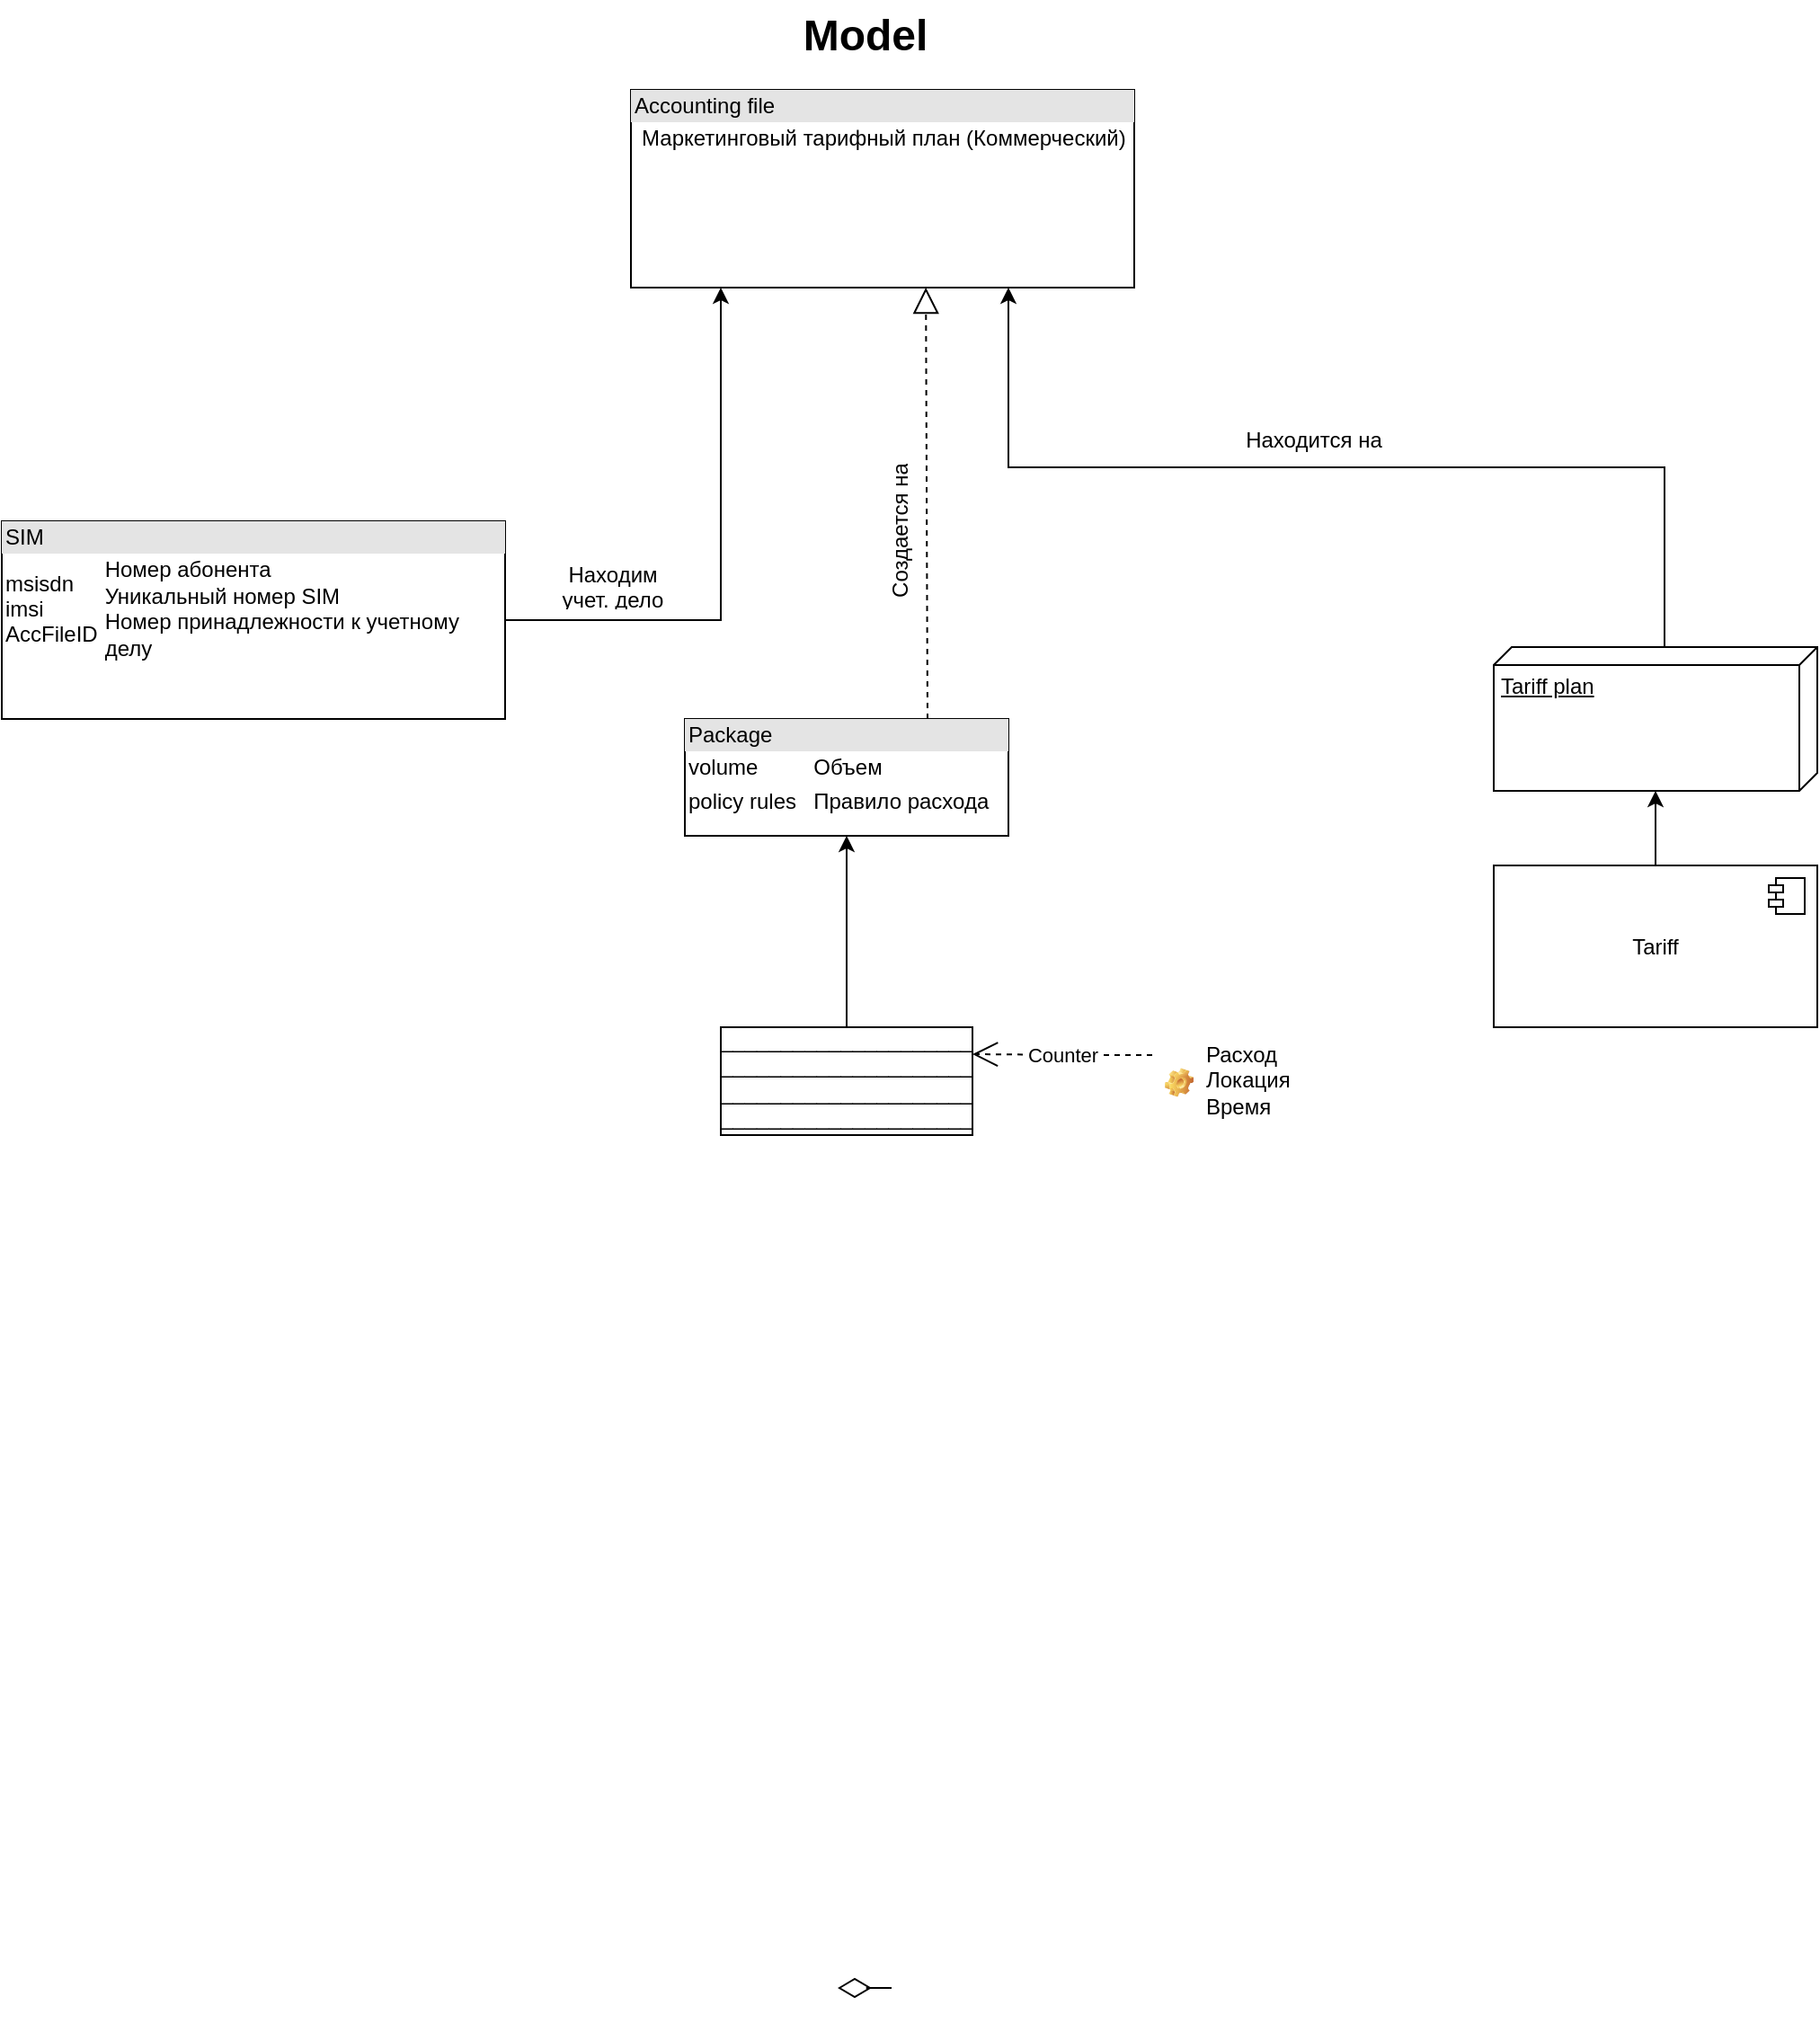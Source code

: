 <mxfile version="21.1.4" type="device">
  <diagram name="Page-1" id="9f46799a-70d6-7492-0946-bef42562c5a5">
    <mxGraphModel dx="794" dy="893" grid="1" gridSize="10" guides="1" tooltips="1" connect="1" arrows="1" fold="1" page="1" pageScale="1" pageWidth="1100" pageHeight="850" background="none" math="0" shadow="0">
      <root>
        <mxCell id="0" />
        <mxCell id="1" parent="0" />
        <mxCell id="78961159f06e98e8-130" style="edgeStyle=elbowEdgeStyle;html=1;labelBackgroundColor=none;startFill=0;startSize=8;endArrow=diamondThin;endFill=0;endSize=16;fontFamily=Verdana;fontSize=12;elbow=vertical;" parent="1" edge="1">
          <mxGeometry relative="1" as="geometry">
            <mxPoint x="535" y="1116" as="sourcePoint" />
            <mxPoint x="505" y="1116" as="targetPoint" />
          </mxGeometry>
        </mxCell>
        <mxCell id="jKHKnRxRbSoTADqcJ-kD-1" value="Model" style="text;strokeColor=none;fillColor=none;html=1;fontSize=24;fontStyle=1;verticalAlign=middle;align=center;" vertex="1" parent="1">
          <mxGeometry x="470" y="10" width="100" height="40" as="geometry" />
        </mxCell>
        <mxCell id="jKHKnRxRbSoTADqcJ-kD-2" value="&lt;div style=&quot;box-sizing:border-box;width:100%;background:#e4e4e4;padding:2px;&quot;&gt;Accounting file&lt;br&gt;&lt;/div&gt;&lt;table style=&quot;width:100%;font-size:1em;&quot; cellspacing=&quot;0&quot; cellpadding=&quot;2&quot;&gt;&lt;tbody&gt;&lt;tr&gt;&lt;td&gt;&lt;br&gt;&lt;/td&gt;&lt;td&gt;Маркетинговый тарифный план (Коммерческий)&lt;br&gt;&lt;/td&gt;&lt;/tr&gt;&lt;tr&gt;&lt;td&gt;&lt;br&gt;&lt;/td&gt;&lt;td&gt;&lt;br&gt;&lt;/td&gt;&lt;/tr&gt;&lt;tr&gt;&lt;td&gt;&lt;/td&gt;&lt;td&gt;&lt;br&gt;&lt;/td&gt;&lt;/tr&gt;&lt;/tbody&gt;&lt;/table&gt;" style="verticalAlign=top;align=left;overflow=fill;html=1;whiteSpace=wrap;" vertex="1" parent="1">
          <mxGeometry x="390" y="60" width="280" height="110" as="geometry" />
        </mxCell>
        <mxCell id="jKHKnRxRbSoTADqcJ-kD-6" value="" style="edgeStyle=orthogonalEdgeStyle;rounded=0;orthogonalLoop=1;jettySize=auto;html=1;" edge="1" parent="1" source="jKHKnRxRbSoTADqcJ-kD-3">
          <mxGeometry relative="1" as="geometry">
            <mxPoint x="440" y="170" as="targetPoint" />
            <Array as="points">
              <mxPoint x="440" y="355" />
              <mxPoint x="440" y="170" />
            </Array>
          </mxGeometry>
        </mxCell>
        <mxCell id="jKHKnRxRbSoTADqcJ-kD-3" value="&lt;div style=&quot;box-sizing:border-box;width:100%;background:#e4e4e4;padding:2px;&quot;&gt;SIM&lt;br&gt;&lt;/div&gt;&lt;table style=&quot;width:100%;font-size:1em;&quot; cellspacing=&quot;0&quot; cellpadding=&quot;2&quot;&gt;&lt;tbody&gt;&lt;tr&gt;&lt;td&gt;msisdn&lt;br&gt;imsi&lt;br&gt;AccFileID&lt;/td&gt;&lt;td&gt;Номер абонента&lt;br&gt;Уникальный номер SIM&lt;br&gt;Номер принадлежности к учетному делу&lt;br&gt;&lt;/td&gt;&lt;/tr&gt;&lt;tr&gt;&lt;td&gt;&lt;br&gt;&lt;/td&gt;&lt;td&gt;&lt;br&gt;&lt;/td&gt;&lt;/tr&gt;&lt;tr&gt;&lt;td&gt;&lt;/td&gt;&lt;td&gt;&lt;br&gt;&lt;/td&gt;&lt;/tr&gt;&lt;/tbody&gt;&lt;/table&gt;" style="verticalAlign=top;align=left;overflow=fill;html=1;whiteSpace=wrap;" vertex="1" parent="1">
          <mxGeometry x="40" y="300" width="280" height="110" as="geometry" />
        </mxCell>
        <mxCell id="jKHKnRxRbSoTADqcJ-kD-13" style="edgeStyle=orthogonalEdgeStyle;rounded=0;orthogonalLoop=1;jettySize=auto;html=1;" edge="1" parent="1" source="jKHKnRxRbSoTADqcJ-kD-9" target="jKHKnRxRbSoTADqcJ-kD-12">
          <mxGeometry relative="1" as="geometry" />
        </mxCell>
        <mxCell id="jKHKnRxRbSoTADqcJ-kD-9" value="Tariff" style="html=1;dropTarget=0;whiteSpace=wrap;" vertex="1" parent="1">
          <mxGeometry x="870" y="491.5" width="180" height="90" as="geometry" />
        </mxCell>
        <mxCell id="jKHKnRxRbSoTADqcJ-kD-10" value="" style="shape=module;jettyWidth=8;jettyHeight=4;" vertex="1" parent="jKHKnRxRbSoTADqcJ-kD-9">
          <mxGeometry x="1" width="20" height="20" relative="1" as="geometry">
            <mxPoint x="-27" y="7" as="offset" />
          </mxGeometry>
        </mxCell>
        <mxCell id="jKHKnRxRbSoTADqcJ-kD-14" style="edgeStyle=orthogonalEdgeStyle;rounded=0;orthogonalLoop=1;jettySize=auto;html=1;exitX=0;exitY=0;exitDx=0;exitDy=85;exitPerimeter=0;entryX=0.75;entryY=1;entryDx=0;entryDy=0;" edge="1" parent="1" source="jKHKnRxRbSoTADqcJ-kD-12" target="jKHKnRxRbSoTADqcJ-kD-2">
          <mxGeometry relative="1" as="geometry" />
        </mxCell>
        <mxCell id="jKHKnRxRbSoTADqcJ-kD-12" value="Tariff plan" style="verticalAlign=top;align=left;spacingTop=8;spacingLeft=2;spacingRight=12;shape=cube;size=10;direction=south;fontStyle=4;html=1;whiteSpace=wrap;" vertex="1" parent="1">
          <mxGeometry x="870" y="370" width="180" height="80" as="geometry" />
        </mxCell>
        <mxCell id="jKHKnRxRbSoTADqcJ-kD-18" value="&lt;div style=&quot;box-sizing:border-box;width:100%;background:#e4e4e4;padding:2px;&quot;&gt;Package&lt;br&gt;&lt;/div&gt;&lt;table style=&quot;width:100%;font-size:1em;&quot; cellspacing=&quot;0&quot; cellpadding=&quot;2&quot;&gt;&lt;tbody&gt;&lt;tr&gt;&lt;td&gt;volume&lt;/td&gt;&lt;td&gt;Объем&lt;/td&gt;&lt;/tr&gt;&lt;tr&gt;&lt;td&gt;policy rules&lt;/td&gt;&lt;td&gt;Правило расхода&lt;br&gt;&lt;/td&gt;&lt;/tr&gt;&lt;tr&gt;&lt;td&gt;&lt;/td&gt;&lt;td&gt;&lt;br&gt;&lt;/td&gt;&lt;/tr&gt;&lt;/tbody&gt;&lt;/table&gt;" style="verticalAlign=top;align=left;overflow=fill;html=1;whiteSpace=wrap;" vertex="1" parent="1">
          <mxGeometry x="420" y="410" width="180" height="65" as="geometry" />
        </mxCell>
        <mxCell id="jKHKnRxRbSoTADqcJ-kD-24" style="edgeStyle=orthogonalEdgeStyle;rounded=0;orthogonalLoop=1;jettySize=auto;html=1;entryX=0.5;entryY=1;entryDx=0;entryDy=0;" edge="1" parent="1" source="jKHKnRxRbSoTADqcJ-kD-23" target="jKHKnRxRbSoTADqcJ-kD-18">
          <mxGeometry relative="1" as="geometry" />
        </mxCell>
        <mxCell id="jKHKnRxRbSoTADqcJ-kD-23" value="&lt;div&gt;_____________________&lt;/div&gt;&lt;div&gt;_____________________&lt;/div&gt;&lt;div&gt;_____________________&lt;/div&gt;&lt;div&gt;_____________________&lt;br&gt;&lt;/div&gt;" style="verticalAlign=top;align=left;overflow=fill;fontSize=12;fontFamily=Helvetica;html=1;whiteSpace=wrap;" vertex="1" parent="1">
          <mxGeometry x="440" y="581.5" width="140" height="60" as="geometry" />
        </mxCell>
        <UserObject label="Создается на" placeholders="1" name="Variable" id="jKHKnRxRbSoTADqcJ-kD-25">
          <mxCell style="text;html=1;strokeColor=none;fillColor=none;align=center;verticalAlign=middle;whiteSpace=wrap;overflow=hidden;rotation=270;" vertex="1" parent="1">
            <mxGeometry x="480" y="280" width="120" height="50" as="geometry" />
          </mxCell>
        </UserObject>
        <UserObject label="Находим учет. дело" placeholders="1" name="Variable" id="jKHKnRxRbSoTADqcJ-kD-26">
          <mxCell style="text;html=1;strokeColor=none;fillColor=none;align=center;verticalAlign=middle;whiteSpace=wrap;overflow=hidden;" vertex="1" parent="1">
            <mxGeometry x="340" y="320" width="80" height="30" as="geometry" />
          </mxCell>
        </UserObject>
        <mxCell id="jKHKnRxRbSoTADqcJ-kD-27" value="" style="endArrow=block;dashed=1;endFill=0;endSize=12;html=1;rounded=0;exitX=0.75;exitY=0;exitDx=0;exitDy=0;entryX=0.586;entryY=1;entryDx=0;entryDy=0;entryPerimeter=0;" edge="1" parent="1" source="jKHKnRxRbSoTADqcJ-kD-18" target="jKHKnRxRbSoTADqcJ-kD-2">
          <mxGeometry width="160" relative="1" as="geometry">
            <mxPoint x="500" y="344.5" as="sourcePoint" />
            <mxPoint x="660" y="344.5" as="targetPoint" />
          </mxGeometry>
        </mxCell>
        <mxCell id="jKHKnRxRbSoTADqcJ-kD-30" value="Counter" style="endArrow=open;endSize=12;dashed=1;html=1;rounded=0;entryX=1;entryY=0.25;entryDx=0;entryDy=0;" edge="1" parent="1" target="jKHKnRxRbSoTADqcJ-kD-23">
          <mxGeometry width="160" relative="1" as="geometry">
            <mxPoint x="680" y="597" as="sourcePoint" />
            <mxPoint x="820" y="650" as="targetPoint" />
            <Array as="points">
              <mxPoint x="650" y="597" />
            </Array>
          </mxGeometry>
        </mxCell>
        <mxCell id="jKHKnRxRbSoTADqcJ-kD-31" value="&lt;div&gt;Расход&lt;br&gt;&lt;/div&gt;&lt;div&gt;Локация&lt;/div&gt;&lt;div&gt;Время&lt;br&gt;&lt;/div&gt;" style="label;fontStyle=0;strokeColor=none;fillColor=none;align=left;verticalAlign=top;overflow=hidden;spacingLeft=28;spacingRight=4;rotatable=0;points=[[0,0.5],[1,0.5]];portConstraint=eastwest;imageWidth=16;imageHeight=16;whiteSpace=wrap;html=1;image=img/clipart/Gear_128x128.png" vertex="1" parent="1">
          <mxGeometry x="680" y="583" width="120" height="58.5" as="geometry" />
        </mxCell>
        <UserObject label="Находится на" placeholders="1" name="Variable" id="jKHKnRxRbSoTADqcJ-kD-32">
          <mxCell style="text;html=1;strokeColor=none;fillColor=none;align=center;verticalAlign=middle;whiteSpace=wrap;overflow=hidden;rotation=0;" vertex="1" parent="1">
            <mxGeometry x="710" y="230" width="120" height="50" as="geometry" />
          </mxCell>
        </UserObject>
      </root>
    </mxGraphModel>
  </diagram>
</mxfile>
